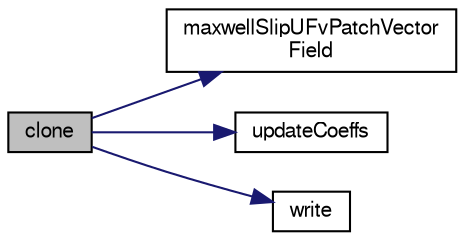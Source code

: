 digraph "clone"
{
  bgcolor="transparent";
  edge [fontname="FreeSans",fontsize="10",labelfontname="FreeSans",labelfontsize="10"];
  node [fontname="FreeSans",fontsize="10",shape=record];
  rankdir="LR";
  Node14 [label="clone",height=0.2,width=0.4,color="black", fillcolor="grey75", style="filled", fontcolor="black"];
  Node14 -> Node15 [color="midnightblue",fontsize="10",style="solid",fontname="FreeSans"];
  Node15 [label="maxwellSlipUFvPatchVector\lField",height=0.2,width=0.4,color="black",URL="$a31898.html#abb11cad06651de096eda7ec984d48604",tooltip="Construct from patch and internal field. "];
  Node14 -> Node16 [color="midnightblue",fontsize="10",style="solid",fontname="FreeSans"];
  Node16 [label="updateCoeffs",height=0.2,width=0.4,color="black",URL="$a31898.html#a578f7c989cf81854d45213ec3ee3062a",tooltip="Update the coefficients associated with the patch field. "];
  Node14 -> Node17 [color="midnightblue",fontsize="10",style="solid",fontname="FreeSans"];
  Node17 [label="write",height=0.2,width=0.4,color="black",URL="$a31898.html#aee7d874639b15522c4b683f23bbff5fd",tooltip="Write. "];
}
